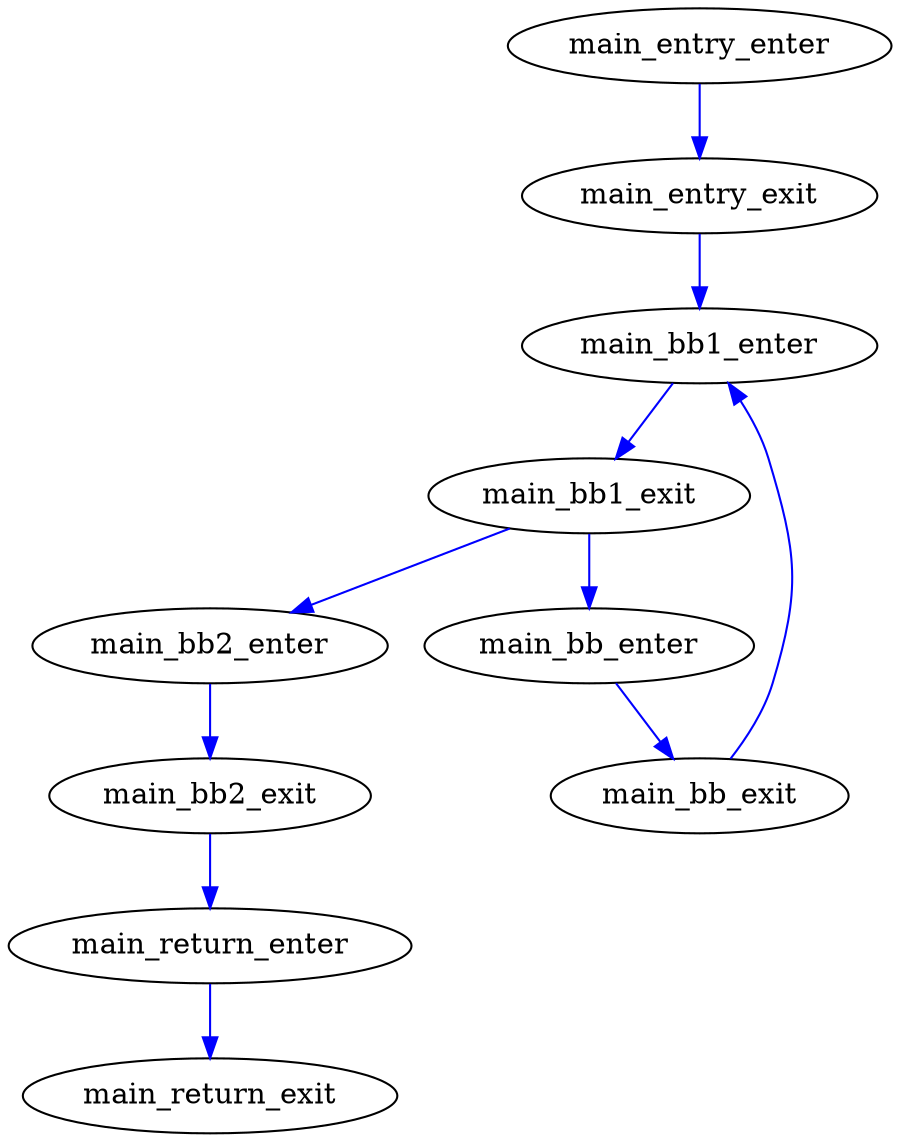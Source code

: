 digraph test4 {
edge [color=Blue]
{rank=min; main_entry_enter}

main_return_exit [label="main_return_exit"]
main_return_enter [label="main_return_enter"]
main_bb2_exit [label="main_bb2_exit"]
main_bb2_enter [label="main_bb2_enter"]
main_bb1_exit [label="main_bb1_exit"]
main_bb1_enter [label="main_bb1_enter"]
main_bb_exit [label="main_bb_exit"]
main_bb_enter [label="main_bb_enter"]
main_bb1_enter [label="main_bb1_enter"]
main_entry_exit [label="main_entry_exit"]
main_entry_enter [label="main_entry_enter"]

main_return_enter->main_return_exit
main_bb2_exit->main_return_enter
main_bb2_enter->main_bb2_exit
main_bb1_exit->main_bb2_enter
main_bb1_exit->main_bb_enter
main_bb1_enter->main_bb1_exit
main_bb_exit->main_bb1_enter
main_bb_enter->main_bb_exit
main_entry_exit->main_bb1_enter
main_entry_enter->main_entry_exit
}
